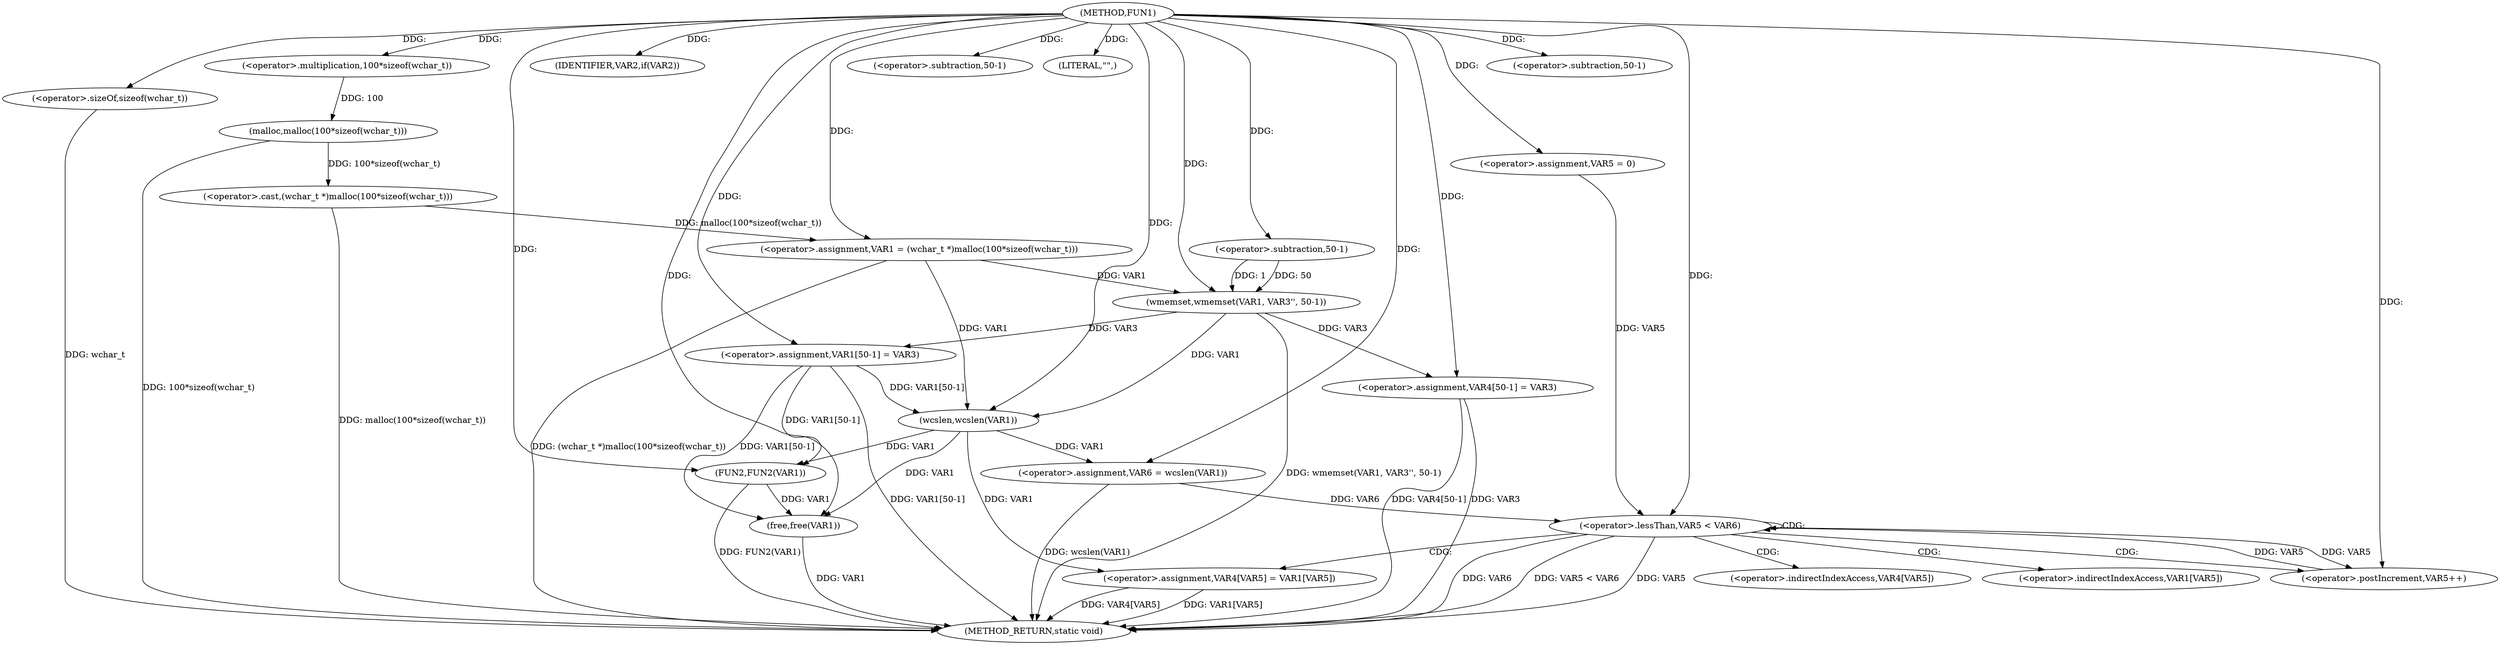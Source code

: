 digraph FUN1 {  
"1000100" [label = "(METHOD,FUN1)" ]
"1000164" [label = "(METHOD_RETURN,static void)" ]
"1000103" [label = "(<operator>.assignment,VAR1 = (wchar_t *)malloc(100*sizeof(wchar_t)))" ]
"1000105" [label = "(<operator>.cast,(wchar_t *)malloc(100*sizeof(wchar_t)))" ]
"1000107" [label = "(malloc,malloc(100*sizeof(wchar_t)))" ]
"1000108" [label = "(<operator>.multiplication,100*sizeof(wchar_t))" ]
"1000110" [label = "(<operator>.sizeOf,sizeof(wchar_t))" ]
"1000113" [label = "(IDENTIFIER,VAR2,if(VAR2))" ]
"1000115" [label = "(wmemset,wmemset(VAR1, VAR3'', 50-1))" ]
"1000118" [label = "(<operator>.subtraction,50-1)" ]
"1000121" [label = "(<operator>.assignment,VAR1[50-1] = VAR3)" ]
"1000124" [label = "(<operator>.subtraction,50-1)" ]
"1000129" [label = "(LITERAL,\"\",)" ]
"1000132" [label = "(<operator>.assignment,VAR6 = wcslen(VAR1))" ]
"1000134" [label = "(wcslen,wcslen(VAR1))" ]
"1000137" [label = "(<operator>.assignment,VAR5 = 0)" ]
"1000140" [label = "(<operator>.lessThan,VAR5 < VAR6)" ]
"1000143" [label = "(<operator>.postIncrement,VAR5++)" ]
"1000146" [label = "(<operator>.assignment,VAR4[VAR5] = VAR1[VAR5])" ]
"1000153" [label = "(<operator>.assignment,VAR4[50-1] = VAR3)" ]
"1000156" [label = "(<operator>.subtraction,50-1)" ]
"1000160" [label = "(FUN2,FUN2(VAR1))" ]
"1000162" [label = "(free,free(VAR1))" ]
"1000147" [label = "(<operator>.indirectIndexAccess,VAR4[VAR5])" ]
"1000150" [label = "(<operator>.indirectIndexAccess,VAR1[VAR5])" ]
  "1000153" -> "1000164"  [ label = "DDG: VAR3"] 
  "1000140" -> "1000164"  [ label = "DDG: VAR6"] 
  "1000107" -> "1000164"  [ label = "DDG: 100*sizeof(wchar_t)"] 
  "1000105" -> "1000164"  [ label = "DDG: malloc(100*sizeof(wchar_t))"] 
  "1000103" -> "1000164"  [ label = "DDG: (wchar_t *)malloc(100*sizeof(wchar_t))"] 
  "1000160" -> "1000164"  [ label = "DDG: FUN2(VAR1)"] 
  "1000140" -> "1000164"  [ label = "DDG: VAR5 < VAR6"] 
  "1000153" -> "1000164"  [ label = "DDG: VAR4[50-1]"] 
  "1000146" -> "1000164"  [ label = "DDG: VAR1[VAR5]"] 
  "1000140" -> "1000164"  [ label = "DDG: VAR5"] 
  "1000132" -> "1000164"  [ label = "DDG: wcslen(VAR1)"] 
  "1000115" -> "1000164"  [ label = "DDG: wmemset(VAR1, VAR3'', 50-1)"] 
  "1000121" -> "1000164"  [ label = "DDG: VAR1[50-1]"] 
  "1000162" -> "1000164"  [ label = "DDG: VAR1"] 
  "1000146" -> "1000164"  [ label = "DDG: VAR4[VAR5]"] 
  "1000110" -> "1000164"  [ label = "DDG: wchar_t"] 
  "1000105" -> "1000103"  [ label = "DDG: malloc(100*sizeof(wchar_t))"] 
  "1000100" -> "1000103"  [ label = "DDG: "] 
  "1000107" -> "1000105"  [ label = "DDG: 100*sizeof(wchar_t)"] 
  "1000108" -> "1000107"  [ label = "DDG: 100"] 
  "1000100" -> "1000108"  [ label = "DDG: "] 
  "1000100" -> "1000110"  [ label = "DDG: "] 
  "1000100" -> "1000113"  [ label = "DDG: "] 
  "1000103" -> "1000115"  [ label = "DDG: VAR1"] 
  "1000100" -> "1000115"  [ label = "DDG: "] 
  "1000118" -> "1000115"  [ label = "DDG: 50"] 
  "1000118" -> "1000115"  [ label = "DDG: 1"] 
  "1000100" -> "1000118"  [ label = "DDG: "] 
  "1000115" -> "1000121"  [ label = "DDG: VAR3"] 
  "1000100" -> "1000121"  [ label = "DDG: "] 
  "1000100" -> "1000124"  [ label = "DDG: "] 
  "1000100" -> "1000129"  [ label = "DDG: "] 
  "1000134" -> "1000132"  [ label = "DDG: VAR1"] 
  "1000100" -> "1000132"  [ label = "DDG: "] 
  "1000103" -> "1000134"  [ label = "DDG: VAR1"] 
  "1000121" -> "1000134"  [ label = "DDG: VAR1[50-1]"] 
  "1000115" -> "1000134"  [ label = "DDG: VAR1"] 
  "1000100" -> "1000134"  [ label = "DDG: "] 
  "1000100" -> "1000137"  [ label = "DDG: "] 
  "1000143" -> "1000140"  [ label = "DDG: VAR5"] 
  "1000137" -> "1000140"  [ label = "DDG: VAR5"] 
  "1000100" -> "1000140"  [ label = "DDG: "] 
  "1000132" -> "1000140"  [ label = "DDG: VAR6"] 
  "1000140" -> "1000143"  [ label = "DDG: VAR5"] 
  "1000100" -> "1000143"  [ label = "DDG: "] 
  "1000134" -> "1000146"  [ label = "DDG: VAR1"] 
  "1000100" -> "1000153"  [ label = "DDG: "] 
  "1000115" -> "1000153"  [ label = "DDG: VAR3"] 
  "1000100" -> "1000156"  [ label = "DDG: "] 
  "1000134" -> "1000160"  [ label = "DDG: VAR1"] 
  "1000121" -> "1000160"  [ label = "DDG: VAR1[50-1]"] 
  "1000100" -> "1000160"  [ label = "DDG: "] 
  "1000121" -> "1000162"  [ label = "DDG: VAR1[50-1]"] 
  "1000160" -> "1000162"  [ label = "DDG: VAR1"] 
  "1000100" -> "1000162"  [ label = "DDG: "] 
  "1000134" -> "1000162"  [ label = "DDG: VAR1"] 
  "1000140" -> "1000143"  [ label = "CDG: "] 
  "1000140" -> "1000147"  [ label = "CDG: "] 
  "1000140" -> "1000150"  [ label = "CDG: "] 
  "1000140" -> "1000146"  [ label = "CDG: "] 
  "1000140" -> "1000140"  [ label = "CDG: "] 
}
